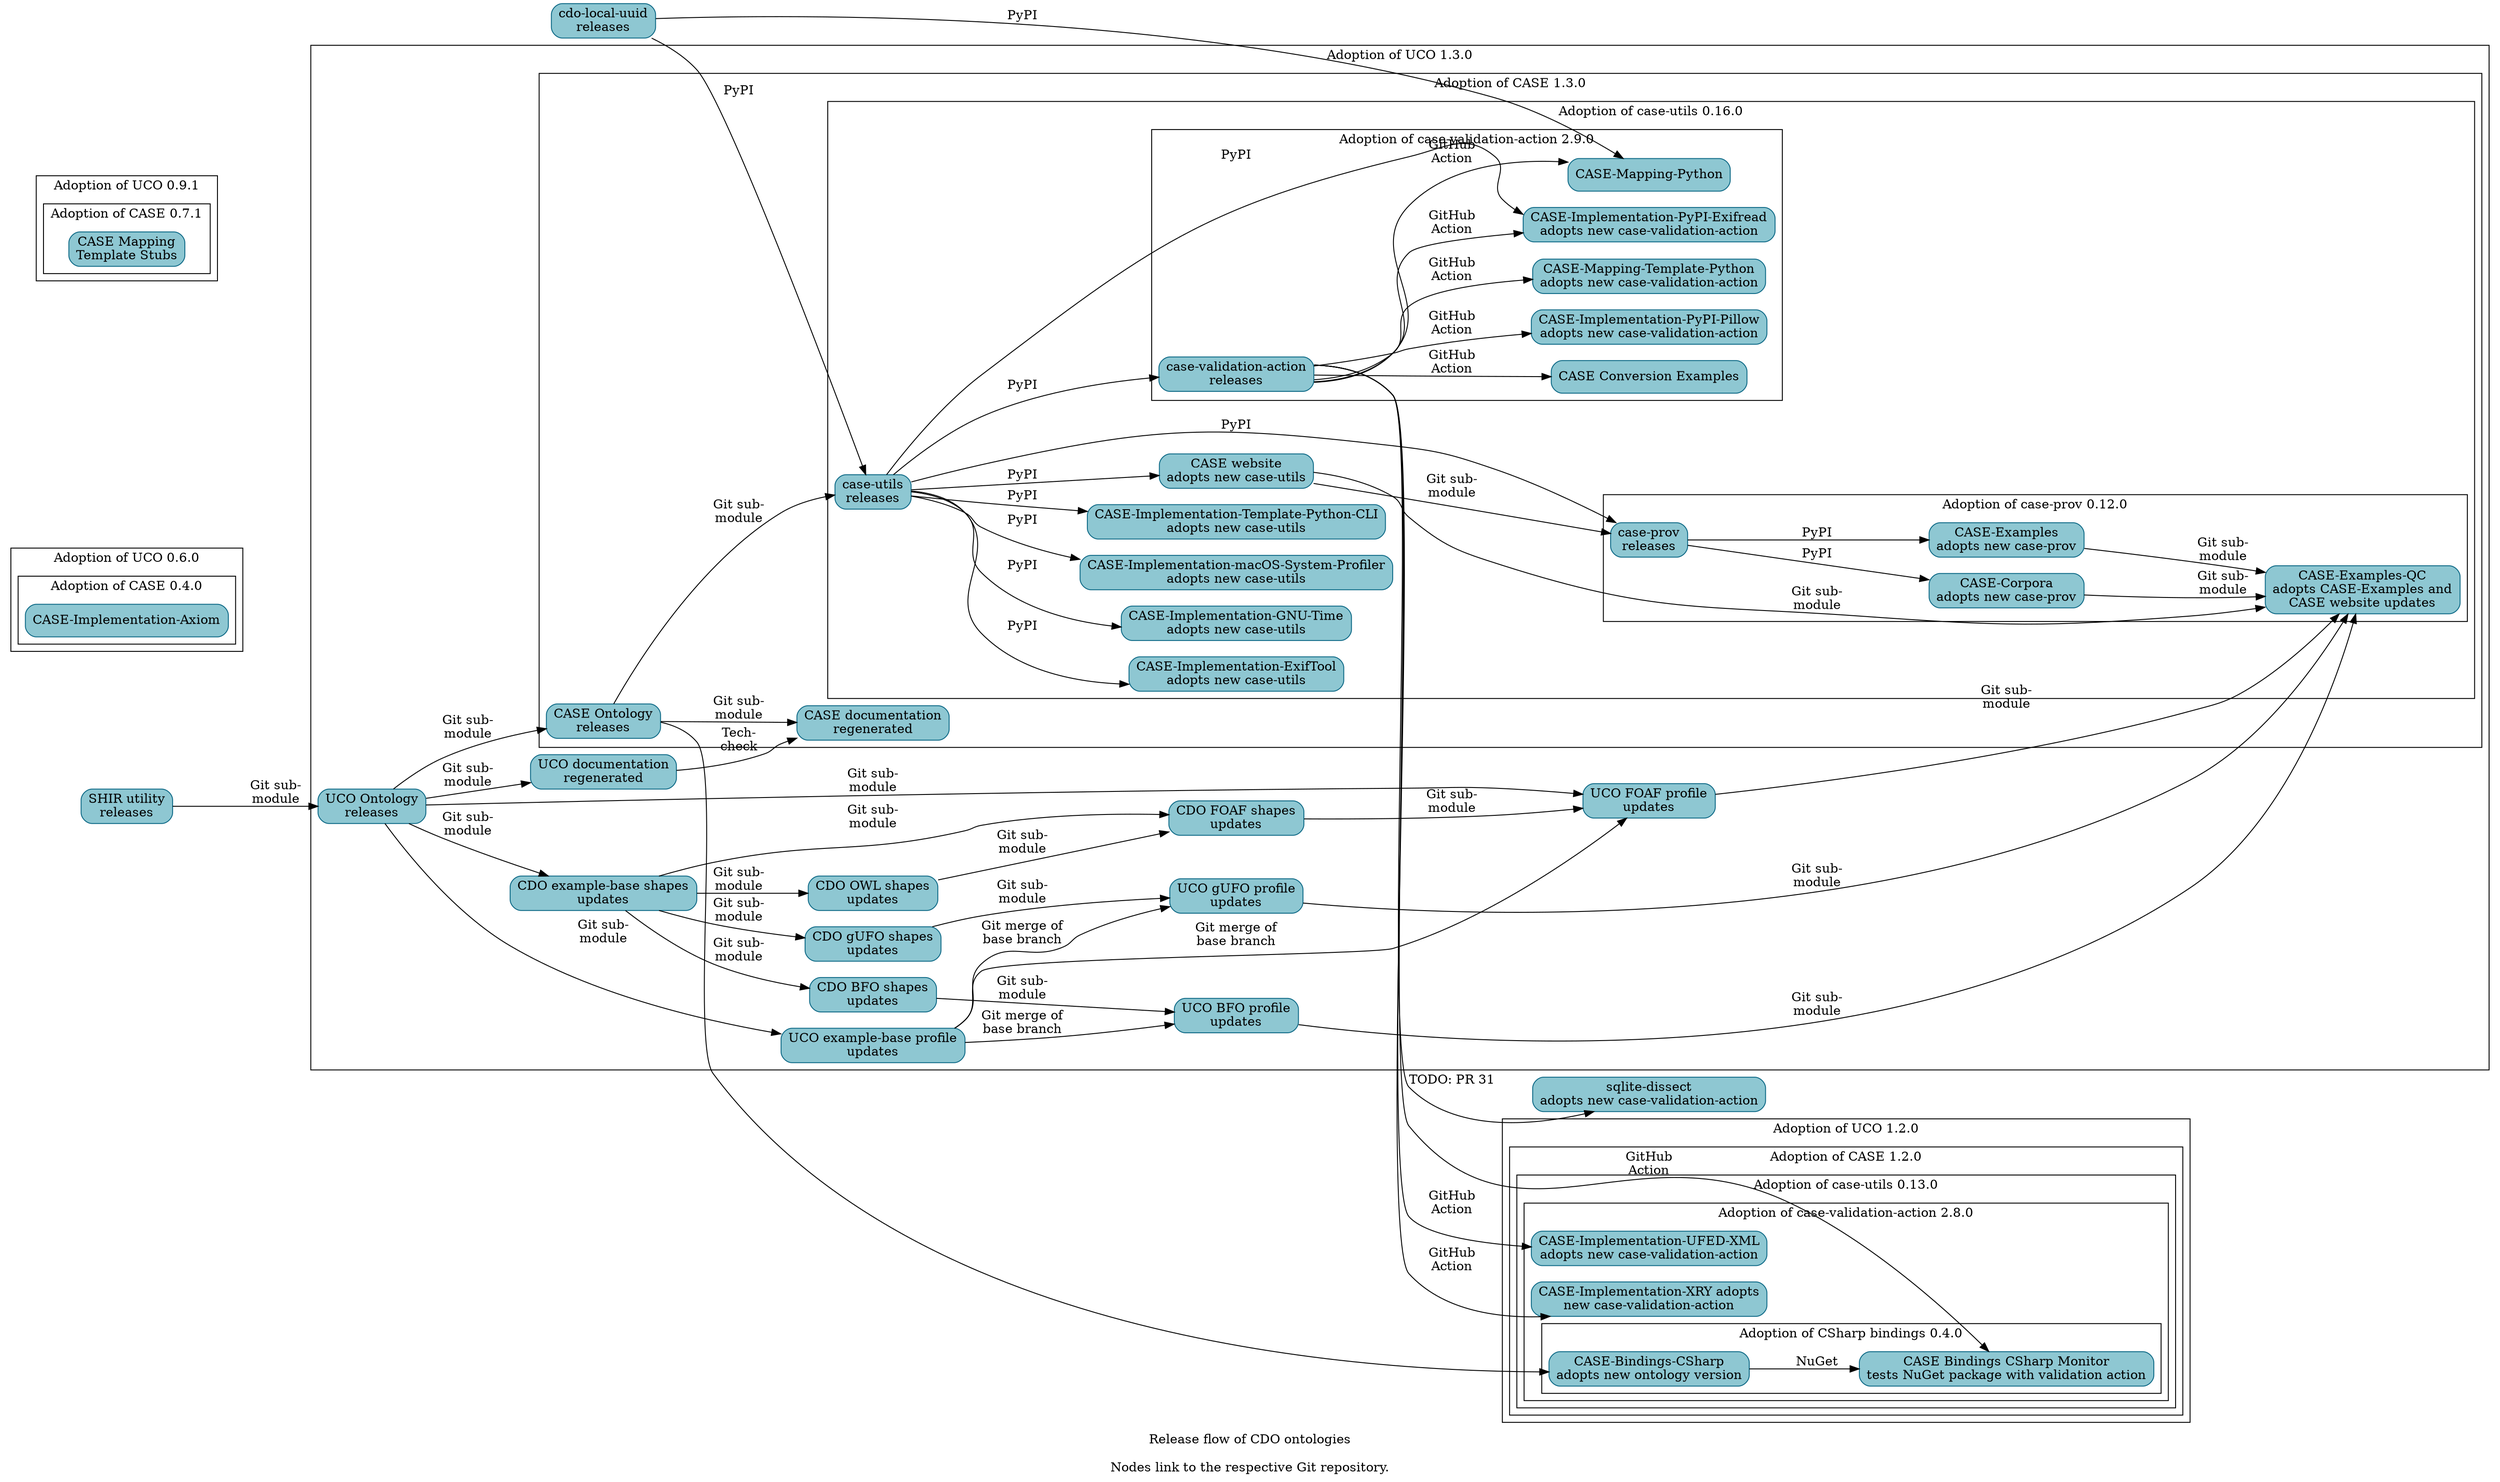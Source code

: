 digraph "cdo_release_flow" {
  label = "Release flow of CDO ontologies\n\nNodes link to the respective Git repository." ;
  rankdir = "LR" ;
  node [shape="rectangle" style="filled,rounded" fillcolor="#8EC7D2" color="#0D6986"] ;

  // Define nodes in their corresponding progress subgraph.

  _GH__CYBER_DOMAIN_ONTOLOGY__CDO_UTILITY_LOCAL_UUID [URL="https://github.com/Cyber-Domain-Ontology/CDO-Utility-Local-UUID" label="cdo-local-uuid\nreleases"] ;

  subgraph cluster_uco_0_6_0 {
    label = "Adoption of UCO 0.6.0" ;

    subgraph cluster_case_0_4_0 {
      label = "Adoption of CASE 0.4.0" ;
      _GH__CASEWORK__CASE_IMPLEMENTATION_AXIOM [URL="https://github.com/casework/CASE-Implementation-Axiom" label="CASE-Implementation-Axiom"] ;
    }
  }

  subgraph cluster_uco_0_9_1 {
    label = "Adoption of UCO 0.9.1" ;

    subgraph cluster_case_0_7_1 {
      label = "Adoption of CASE 0.7.1" ;
      _GH__CASEWORK__CASE_MAPPING_TEMPLATE_STUBS [URL="https://github.com/casework/CASE-Mapping-Template-Stubs" label="CASE Mapping\nTemplate Stubs"] ;
    }
  }

  subgraph cluster_uco_1_2_0 {
    label = "Adoption of UCO 1.2.0" ;

    subgraph cluster_case_1_2_0 {
      label = "Adoption of CASE 1.2.0" ;

      subgraph cluster_case_utils_0_13_0 {
        label = "Adoption of case-utils 0.13.0" ;

        subgraph cluster_case_validation_action_2_8_0 {
          label = "Adoption of case-validation-action 2.8.0" ;

          _GH__CASEWORK__CASE_IMPLEMENTATION_UFED_XML [URL="https://github.com/casework/CASE-Implementation-UFED-XML" label="CASE-Implementation-UFED-XML\nadopts new case-validation-action"] ;
          _GH__CASEWORK__CASE_IMPLEMENTATION_XRY [URL="https://github.com/casework/CASE-Implementation-XRY" label="CASE-Implementation-XRY adopts\nnew case-validation-action"] ;

          subgraph cluster_case_bindings_csharp_0_4_0 {
            label = "Adoption of CSharp bindings 0.4.0" ;

            _GH__CASEWORK__CASE_BINDINGS_CSHARP_MONITOR [URL="https://github.com/casework/CASE-Bindings-CSharp-Monitor" label="CASE Bindings CSharp Monitor\ntests NuGet package with validation action"] ;
            _GH__CIPHERTECHSOLUTIONS__CASE_BINDINGS_CSHARP [URL="https://github.com/ciphertechsolutions/CASE-Bindings-CSharp" label="CASE-Bindings-CSharp\nadopts new ontology version"] ;
          }
        }
      }
    }
  }

  subgraph cluster_uco_1_3_0 {
    label = "Adoption of UCO 1.3.0" ;

    _GH__CYBER_DOMAIN_ONTOLOGY__CDO_SHAPES_BFO [URL="https://github.com/Cyber-Domain-Ontology/CDO-Shapes-BFO" label="CDO BFO shapes\nupdates"] ;
    _GH__CYBER_DOMAIN_ONTOLOGY__CDO_SHAPES_EXAMPLE [URL="https://github.com/Cyber-Domain-Ontology/CDO-Shapes-Example" label="CDO example-base shapes\nupdates"] ;
    _GH__CYBER_DOMAIN_ONTOLOGY__CDO_SHAPES_FOAF [URL="https://github.com/Cyber-Domain-Ontology/CDO-Shapes-FOAF" label="CDO FOAF shapes\nupdates"] ;
    _GH__CYBER_DOMAIN_ONTOLOGY__CDO_SHAPES_GUFO [URL="https://github.com/Cyber-Domain-Ontology/CDO-Shapes-gufo" label="CDO gUFO shapes\nupdates"] ;
    _GH__CYBER_DOMAIN_ONTOLOGY__CDO_SHAPES_OWL [URL="https://github.com/Cyber-Domain-Ontology/CDO-Shapes-OWL" label="CDO OWL shapes\nupdates"] ;
    _GH__UCOPROJECT__ONTOLOGY_UNIFIEDCYBERONTOLOGY_ORG [URL="https://github.com/ucoProject/ontology.unifiedcyberontology.org" label="UCO documentation\nregenerated"] ;
    _GH__UCOPROJECT__UCO [URL="https://github.com/ucoProject/UCO" label="UCO Ontology\nreleases"] ;
    _GH__UCOPROJECT__UCO_PROFILE_BFO [URL="https://github.com/ucoProject/UCO-Profile-BFO" label="UCO BFO profile\nupdates"] ;
    _GH__UCOPROJECT__UCO_PROFILE_EXAMPLE [URL="https://github.com/ucoProject/UCO-Profile-Example" label="UCO example-base profile\nupdates"] ;
    _GH__UCOPROJECT__UCO_PROFILE_FOAF [URL="https://github.com/ucoProject/UCO-Profile-FOAF" label="UCO FOAF profile\nupdates"] ;
    _GH__UCOPROJECT__UCO_PROFILE_GUFO [URL="https://github.com/ucoProject/UCO-Profile-gufo" label="UCO gUFO profile\nupdates"] ;

    subgraph cluster_case_1_3_0 {
      label = "Adoption of CASE 1.3.0" ;

      _GH__CASEWORK__CASE [URL="https://github.com/casework/CASE" label="CASE Ontology\nreleases"] ;
      _GH__CASEWORK__ONTOLOGY_CASEONTOLOGY_ORG [URL="https://github.com/casework/ontology.caseontology.org" label="CASE documentation\nregenerated"] ;

      subgraph cluster_case_utils_0_16_0 {
        label = "Adoption of case-utils 0.16.0" ;

        _GH__CASEWORK__CASE_IMPLEMENTATION_EXIFTOOL [URL="https://github.com/casework/CASE-Implementation-ExifTool" label="CASE-Implementation-ExifTool\nadopts new case-utils"] ;
        _GH__CASEWORK__CASE_IMPLEMENTATION_GNU_TIME [URL="https://github.com/casework/CASE-Implementation-GNU-Time" label="CASE-Implementation-GNU-Time\nadopts new case-utils"] ;
        _GH__CASEWORK__CASE_IMPLEMENTATION_MACOS_SYSTEM_PROFILER [URL="https://github.com/casework/CASE-Implementation-macOS-System-Profiler" label="CASE-Implementation-macOS-System-Profiler\nadopts new case-utils"] ;
        _GH__CASEWORK__CASE_IMPLEMENTATION_TEMPLATE_PYTHON_CLI [URL="https://github.com/casework/CASE-Implementation-Template-Python-CLI" label="CASE-Implementation-Template-Python-CLI\nadopts new case-utils"]
        _GH__CASEWORK__CASE_UTILITIES_PYTHON [URL="https://github.com/casework/CASE-Utilities-Python" label="case-utils\nreleases"] ;
        _GH__CASEWORK__CASEWORK_GITHUB_IO [URL="https://github.com/casework/casework.github.io" label="CASE website\nadopts new case-utils"] ;

        subgraph cluster_case_prov_0_12_0 {
          label = "Adoption of case-prov 0.12.0" ;

          _GH__AJNELSON_NIST__CASE_EXAMPLES_QC [URL="https://github.com/ajnelson-nist/CASE-Examples-QC" label="CASE-Examples-QC\nadopts CASE-Examples and\nCASE website updates"] ;
          _GH__CASEWORK__CASE_CORPORA [URL="https://github.com/casework/CASE-Corpora" label="CASE-Corpora\nadopts new case-prov"] ;
          _GH__CASEWORK__CASE_EXAMPLES [URL="https://github.com/casework/CASE-Examples" label="CASE-Examples\nadopts new case-prov"] ;
          _GH__CASEWORK__CASE_IMPLEMENTATION_PROV_O [URL="https://github.com/casework/CASE-Implementation-PROV-O" label="case-prov\nreleases"] ;
        }

        subgraph cluster_case_validation_action_2_9_0 {
          label = "Adoption of case-validation-action 2.9.0" ;

          _GH__CASEWORK__CASE_EXAMPLES_CONVERSION [URL="https://github.com/casework/CASE-Examples-Conversion" label="CASE Conversion Examples"] ;
          _GH__CASEWORK__CASE_IMPLEMENTATION_PYPI_EXIFREAD [URL="https://github.com/casework/CASE-Implementation-PyPI-Exifread" label="CASE-Implementation-PyPI-Exifread\nadopts new case-validation-action"] ;
          _GH__CASEWORK__CASE_IMPLEMENTATION_PYPI_PILLOW [URL="https://github.com/casework/CASE-Implementation-PyPI-Pillow" label="CASE-Implementation-PyPI-Pillow\nadopts new case-validation-action"] ;
          _GH__CASEWORK__CASE_MAPPING_PYTHON [URL="https://github.com/casework/CASE-Mapping-Python/" label="CASE-Mapping-Python"] ;
          _GH__CASEWORK__CASE_MAPPING_TEMPLATE_PYTHON [URL="https://github.com/casework/CASE-Mapping-Template-Python" label="CASE-Mapping-Template-Python\nadopts new case-validation-action"] ;
          _GH__KCHASON__CASE_VALIDATION_ACTION [URL="https://github.com/kchason/case-validation-action" label="case-validation-action\nreleases"] ;
        }
      }
    }
  }

  _GH__CASEWORK__CASE_UTILITY_SHACL_INHERITANCE_REVIEWER [URL="https://github.com/casework/CASE-Utility-SHACL-Inheritance-Reviewer" label="SHIR utility\nreleases"] ;
  _GH__DOD_CYBER_CRIME_CENTER__SQLITE_DISSECT [URL="https://github.com/dod-cyber-crime-center/sqlite-dissect" label="sqlite-dissect\nadopts new case-validation-action"] ;

  // Begin edges

  _GH__CASEWORK__CASEWORK_GITHUB_IO -> _GH__CASEWORK__CASE_IMPLEMENTATION_PROV_O [label="Git sub-\nmodule"] ;
  _GH__CASEWORK__CASE_CORPORA -> _GH__AJNELSON_NIST__CASE_EXAMPLES_QC [label="Git sub-\nmodule"] ;
  _GH__CASEWORK__CASE -> _GH__CASEWORK__CASE_UTILITIES_PYTHON [label="Git sub-\nmodule"] ;
  _GH__CASEWORK__CASE -> _GH__CIPHERTECHSOLUTIONS__CASE_BINDINGS_CSHARP ;
  _GH__CASEWORK__CASE -> _GH__CASEWORK__ONTOLOGY_CASEONTOLOGY_ORG [label="Git sub-\nmodule"] ; 
  _GH__CASEWORK__CASE_EXAMPLES -> _GH__AJNELSON_NIST__CASE_EXAMPLES_QC [label="Git sub-\nmodule"] ;
  _GH__CASEWORK__CASE_IMPLEMENTATION_PROV_O -> _GH__CASEWORK__CASE_CORPORA [label="PyPI"] ;
  _GH__CASEWORK__CASE_IMPLEMENTATION_PROV_O -> _GH__CASEWORK__CASE_EXAMPLES [label="PyPI"] ;
  _GH__CASEWORK__CASE_UTILITIES_PYTHON -> _GH__CASEWORK__CASE_IMPLEMENTATION_EXIFTOOL [label="PyPI"] ;
  _GH__CASEWORK__CASE_UTILITIES_PYTHON -> _GH__CASEWORK__CASE_IMPLEMENTATION_GNU_TIME [label="PyPI"] ;
  _GH__CASEWORK__CASE_UTILITIES_PYTHON -> _GH__CASEWORK__CASE_IMPLEMENTATION_MACOS_SYSTEM_PROFILER [label="PyPI"] ;
  _GH__CASEWORK__CASE_UTILITIES_PYTHON -> _GH__CASEWORK__CASE_IMPLEMENTATION_PROV_O [label="PyPI"] ;
  _GH__CASEWORK__CASE_UTILITIES_PYTHON -> _GH__CASEWORK__CASE_IMPLEMENTATION_PYPI_EXIFREAD [label="PyPI"] ;
  _GH__CASEWORK__CASE_UTILITIES_PYTHON -> _GH__CASEWORK__CASE_IMPLEMENTATION_TEMPLATE_PYTHON_CLI [label="PyPI"];
  _GH__CASEWORK__CASE_UTILITIES_PYTHON -> _GH__KCHASON__CASE_VALIDATION_ACTION [label="PyPI"] ;
  _GH__CASEWORK__CASE_UTILITIES_PYTHON -> _GH__CASEWORK__CASEWORK_GITHUB_IO [label="PyPI"] ;
  _GH__CASEWORK__CASE_UTILITY_SHACL_INHERITANCE_REVIEWER -> _GH__UCOPROJECT__UCO [label="Git sub-\nmodule"] ;
  _GH__CASEWORK__CASEWORK_GITHUB_IO -> _GH__AJNELSON_NIST__CASE_EXAMPLES_QC [label="Git sub-\nmodule"] ;
  _GH__CIPHERTECHSOLUTIONS__CASE_BINDINGS_CSHARP -> _GH__CASEWORK__CASE_BINDINGS_CSHARP_MONITOR [label="NuGet"] ;
  _GH__CYBER_DOMAIN_ONTOLOGY__CDO_UTILITY_LOCAL_UUID -> _GH__CASEWORK__CASE_MAPPING_PYTHON [label="PyPI"] ;
  _GH__CYBER_DOMAIN_ONTOLOGY__CDO_UTILITY_LOCAL_UUID -> _GH__CASEWORK__CASE_UTILITIES_PYTHON [label="PyPI"] ;
  _GH__CYBER_DOMAIN_ONTOLOGY__CDO_SHAPES_BFO -> _GH__UCOPROJECT__UCO_PROFILE_BFO [label="Git sub-\nmodule"] ;
  _GH__CYBER_DOMAIN_ONTOLOGY__CDO_SHAPES_EXAMPLE -> _GH__CYBER_DOMAIN_ONTOLOGY__CDO_SHAPES_BFO [label="Git sub-\nmodule"] ;
  _GH__CYBER_DOMAIN_ONTOLOGY__CDO_SHAPES_EXAMPLE -> _GH__CYBER_DOMAIN_ONTOLOGY__CDO_SHAPES_FOAF [label="Git sub-\nmodule"] ;
  _GH__CYBER_DOMAIN_ONTOLOGY__CDO_SHAPES_EXAMPLE -> _GH__CYBER_DOMAIN_ONTOLOGY__CDO_SHAPES_GUFO [label="Git sub-\nmodule"] ;
  _GH__CYBER_DOMAIN_ONTOLOGY__CDO_SHAPES_EXAMPLE -> _GH__CYBER_DOMAIN_ONTOLOGY__CDO_SHAPES_OWL [label="Git sub-\nmodule"] ;
  _GH__CYBER_DOMAIN_ONTOLOGY__CDO_SHAPES_FOAF -> _GH__UCOPROJECT__UCO_PROFILE_FOAF [label="Git sub-\nmodule"] ;
  _GH__CYBER_DOMAIN_ONTOLOGY__CDO_SHAPES_GUFO -> _GH__UCOPROJECT__UCO_PROFILE_GUFO [label="Git sub-\nmodule"] ;
  _GH__CYBER_DOMAIN_ONTOLOGY__CDO_SHAPES_OWL -> _GH__CYBER_DOMAIN_ONTOLOGY__CDO_SHAPES_FOAF [label="Git sub-\nmodule"] ;
  _GH__KCHASON__CASE_VALIDATION_ACTION -> _GH__CASEWORK__CASE_BINDINGS_CSHARP_MONITOR [label="GitHub\nAction"] ;
  _GH__KCHASON__CASE_VALIDATION_ACTION -> _GH__CASEWORK__CASE_EXAMPLES_CONVERSION [label="GitHub\nAction"];
  _GH__KCHASON__CASE_VALIDATION_ACTION -> _GH__CASEWORK__CASE_IMPLEMENTATION_PYPI_EXIFREAD [label="GitHub\nAction"] ;
  _GH__KCHASON__CASE_VALIDATION_ACTION -> _GH__CASEWORK__CASE_IMPLEMENTATION_PYPI_PILLOW [label="GitHub\nAction"] ;
  _GH__KCHASON__CASE_VALIDATION_ACTION -> _GH__CASEWORK__CASE_IMPLEMENTATION_UFED_XML [label="GitHub\nAction"] ;
  _GH__KCHASON__CASE_VALIDATION_ACTION -> _GH__CASEWORK__CASE_IMPLEMENTATION_XRY [label="GitHub\nAction"] ;
  _GH__KCHASON__CASE_VALIDATION_ACTION -> _GH__CASEWORK__CASE_MAPPING_PYTHON [label="GitHub\nAction"] ;
  _GH__KCHASON__CASE_VALIDATION_ACTION -> _GH__CASEWORK__CASE_MAPPING_TEMPLATE_PYTHON [label="GitHub\nAction"] ;
  _GH__KCHASON__CASE_VALIDATION_ACTION -> _GH__DOD_CYBER_CRIME_CENTER__SQLITE_DISSECT [URL="https://github.com/dod-cyber-crime-center/sqlite-dissect/pull/31" label="TODO: PR 31"] ;
  _GH__UCOPROJECT__ONTOLOGY_UNIFIEDCYBERONTOLOGY_ORG -> _GH__CASEWORK__ONTOLOGY_CASEONTOLOGY_ORG [label="Tech-\ncheck"];
  _GH__UCOPROJECT__UCO -> _GH__CASEWORK__CASE [label="Git sub-\nmodule"] ;
  _GH__UCOPROJECT__UCO -> _GH__CYBER_DOMAIN_ONTOLOGY__CDO_SHAPES_EXAMPLE [label="Git sub-\nmodule"] ;
  _GH__UCOPROJECT__UCO -> _GH__UCOPROJECT__ONTOLOGY_UNIFIEDCYBERONTOLOGY_ORG [label="Git sub-\nmodule"] ;
  _GH__UCOPROJECT__UCO -> _GH__UCOPROJECT__UCO_PROFILE_EXAMPLE [label="Git sub-\nmodule"] ;
  _GH__UCOPROJECT__UCO -> _GH__UCOPROJECT__UCO_PROFILE_FOAF [label="Git sub-\nmodule"] ;
  _GH__UCOPROJECT__UCO_PROFILE_BFO -> _GH__AJNELSON_NIST__CASE_EXAMPLES_QC [label="Git sub-\nmodule"] ;
  _GH__UCOPROJECT__UCO_PROFILE_EXAMPLE -> _GH__UCOPROJECT__UCO_PROFILE_BFO [label="Git merge of\nbase branch"] ;
  _GH__UCOPROJECT__UCO_PROFILE_EXAMPLE -> _GH__UCOPROJECT__UCO_PROFILE_FOAF [label="Git merge of\nbase branch"] ;
  _GH__UCOPROJECT__UCO_PROFILE_EXAMPLE -> _GH__UCOPROJECT__UCO_PROFILE_GUFO [label="Git merge of\nbase branch"] ;
  _GH__UCOPROJECT__UCO_PROFILE_FOAF -> _GH__AJNELSON_NIST__CASE_EXAMPLES_QC [label="Git sub-\nmodule"] ;
  _GH__UCOPROJECT__UCO_PROFILE_GUFO -> _GH__AJNELSON_NIST__CASE_EXAMPLES_QC [label="Git sub-\nmodule"] ;
}
